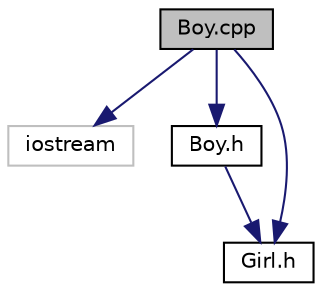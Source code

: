 digraph "Boy.cpp"
{
  edge [fontname="Helvetica",fontsize="10",labelfontname="Helvetica",labelfontsize="10"];
  node [fontname="Helvetica",fontsize="10",shape=record];
  Node0 [label="Boy.cpp",height=0.2,width=0.4,color="black", fillcolor="grey75", style="filled", fontcolor="black"];
  Node0 -> Node1 [color="midnightblue",fontsize="10",style="solid",fontname="Helvetica"];
  Node1 [label="iostream",height=0.2,width=0.4,color="grey75", fillcolor="white", style="filled"];
  Node0 -> Node2 [color="midnightblue",fontsize="10",style="solid",fontname="Helvetica"];
  Node2 [label="Boy.h",height=0.2,width=0.4,color="black", fillcolor="white", style="filled",URL="$_boy_8h.html"];
  Node2 -> Node3 [color="midnightblue",fontsize="10",style="solid",fontname="Helvetica"];
  Node3 [label="Girl.h",height=0.2,width=0.4,color="black", fillcolor="white", style="filled",URL="$_girl_8h.html"];
  Node0 -> Node3 [color="midnightblue",fontsize="10",style="solid",fontname="Helvetica"];
}
